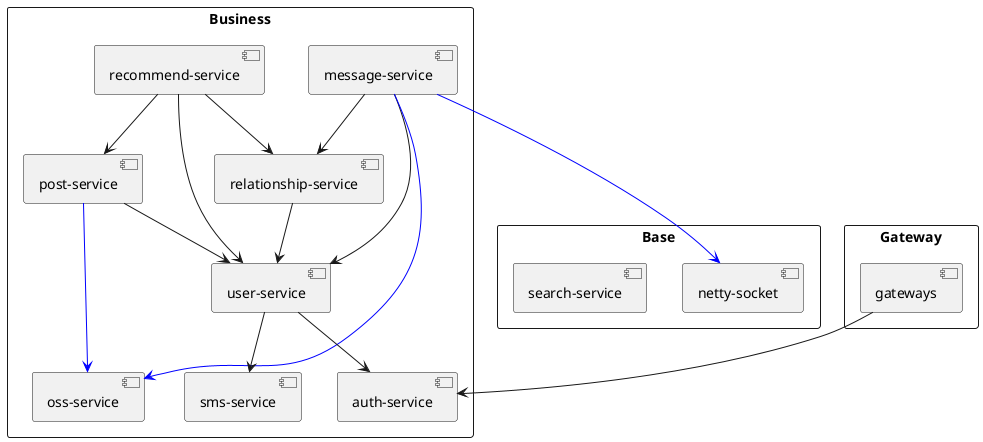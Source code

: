 @startuml
skinparam packageStyle rectangle


package "Base" {
    [netty-socket]
    [search-service]
}

package "Business" {
    [user-service]
    [auth-service]
    [sms-service]
    [message-service]
    [relationship-service]
    [oss-service]
    [post-service]
    [recommend-service]

    [message-service] --> [user-service]
    [message-service] --> [relationship-service]
    [message-service] -[#0000FF]--> [oss-service]
    [message-service] -[#0000FF]--> [netty-socket]

    [relationship-service] --> [user-service]

    [user-service] --> [auth-service]
    [user-service] --> [sms-service]

    [post-service] --> [user-service]
    [post-service] -[#0000FF]--> [oss-service]

    [recommend-service] --> [user-service]
    [recommend-service] --> [post-service]
    [recommend-service] --> [relationship-service]
}

package "Gateway" {
    [gateways]

    [gateways] --> [auth-service]
}

@enduml